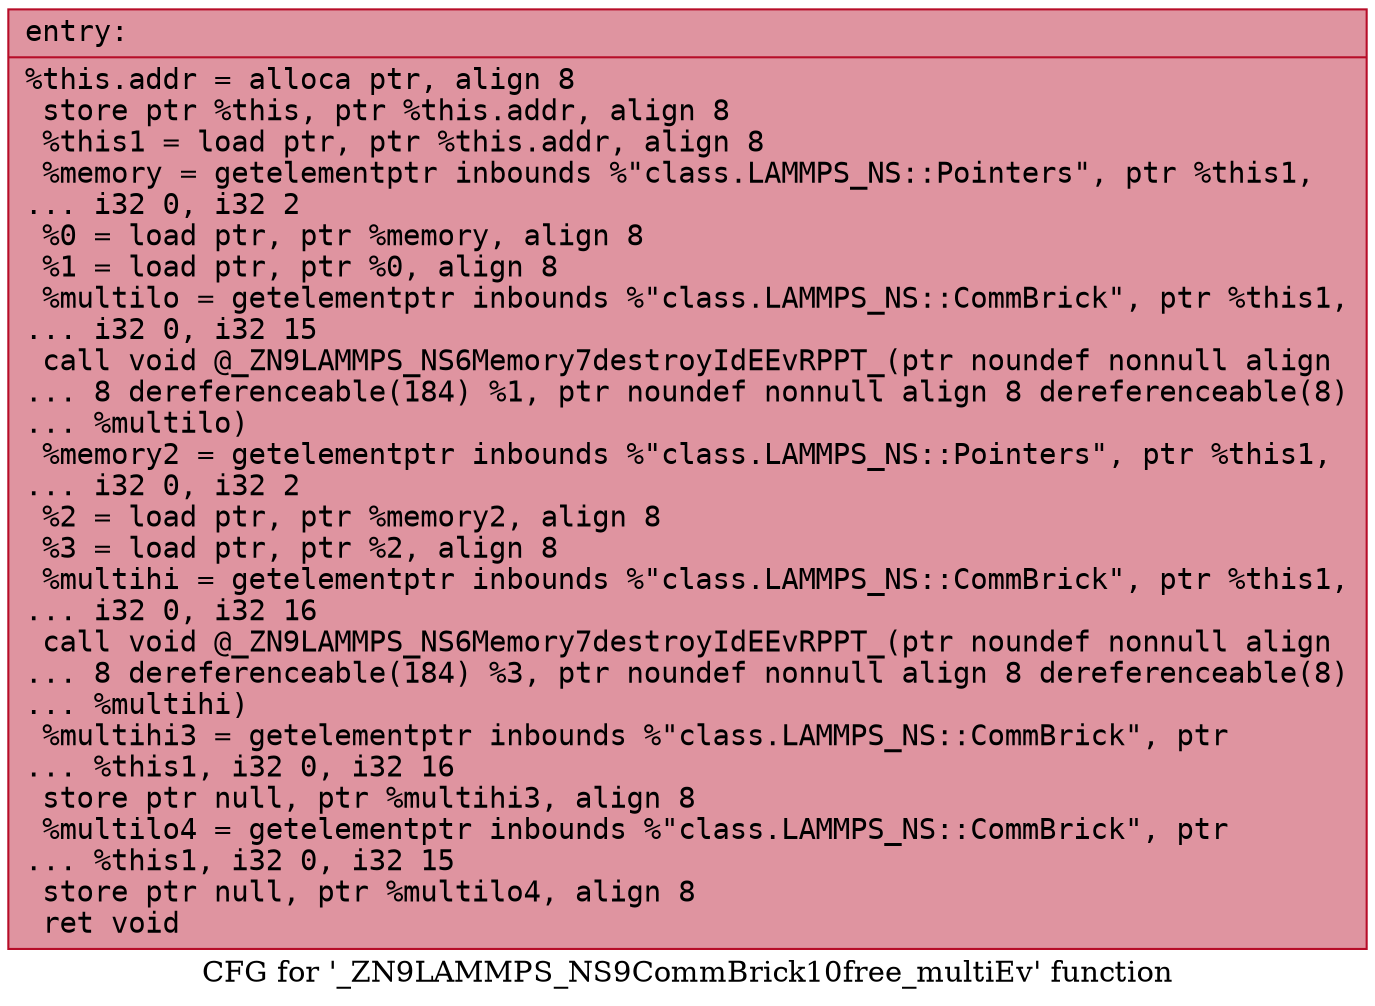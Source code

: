 digraph "CFG for '_ZN9LAMMPS_NS9CommBrick10free_multiEv' function" {
	label="CFG for '_ZN9LAMMPS_NS9CommBrick10free_multiEv' function";

	Node0x561fb2f35a10 [shape=record,color="#b70d28ff", style=filled, fillcolor="#b70d2870" fontname="Courier",label="{entry:\l|  %this.addr = alloca ptr, align 8\l  store ptr %this, ptr %this.addr, align 8\l  %this1 = load ptr, ptr %this.addr, align 8\l  %memory = getelementptr inbounds %\"class.LAMMPS_NS::Pointers\", ptr %this1,\l... i32 0, i32 2\l  %0 = load ptr, ptr %memory, align 8\l  %1 = load ptr, ptr %0, align 8\l  %multilo = getelementptr inbounds %\"class.LAMMPS_NS::CommBrick\", ptr %this1,\l... i32 0, i32 15\l  call void @_ZN9LAMMPS_NS6Memory7destroyIdEEvRPPT_(ptr noundef nonnull align\l... 8 dereferenceable(184) %1, ptr noundef nonnull align 8 dereferenceable(8)\l... %multilo)\l  %memory2 = getelementptr inbounds %\"class.LAMMPS_NS::Pointers\", ptr %this1,\l... i32 0, i32 2\l  %2 = load ptr, ptr %memory2, align 8\l  %3 = load ptr, ptr %2, align 8\l  %multihi = getelementptr inbounds %\"class.LAMMPS_NS::CommBrick\", ptr %this1,\l... i32 0, i32 16\l  call void @_ZN9LAMMPS_NS6Memory7destroyIdEEvRPPT_(ptr noundef nonnull align\l... 8 dereferenceable(184) %3, ptr noundef nonnull align 8 dereferenceable(8)\l... %multihi)\l  %multihi3 = getelementptr inbounds %\"class.LAMMPS_NS::CommBrick\", ptr\l... %this1, i32 0, i32 16\l  store ptr null, ptr %multihi3, align 8\l  %multilo4 = getelementptr inbounds %\"class.LAMMPS_NS::CommBrick\", ptr\l... %this1, i32 0, i32 15\l  store ptr null, ptr %multilo4, align 8\l  ret void\l}"];
}
